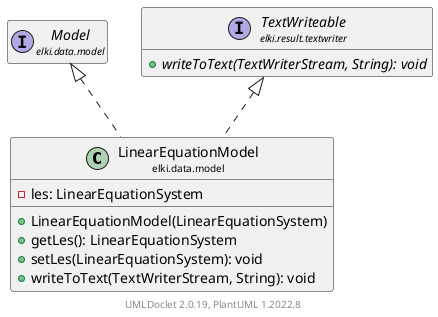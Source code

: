@startuml
    remove .*\.(Instance|Par|Parameterizer|Factory)$
    set namespaceSeparator none
    hide empty fields
    hide empty methods

    class "<size:14>LinearEquationModel\n<size:10>elki.data.model" as elki.data.model.LinearEquationModel [[LinearEquationModel.html]] {
        -les: LinearEquationSystem
        +LinearEquationModel(LinearEquationSystem)
        +getLes(): LinearEquationSystem
        +setLes(LinearEquationSystem): void
        +writeToText(TextWriterStream, String): void
    }

    interface "<size:14>Model\n<size:10>elki.data.model" as elki.data.model.Model [[Model.html]]
    interface "<size:14>TextWriteable\n<size:10>elki.result.textwriter" as elki.result.textwriter.TextWriteable [[../../result/textwriter/TextWriteable.html]] {
        {abstract} +writeToText(TextWriterStream, String): void
    }

    elki.data.model.Model <|.. elki.data.model.LinearEquationModel
    elki.result.textwriter.TextWriteable <|.. elki.data.model.LinearEquationModel

    center footer UMLDoclet 2.0.19, PlantUML 1.2022.8
@enduml
